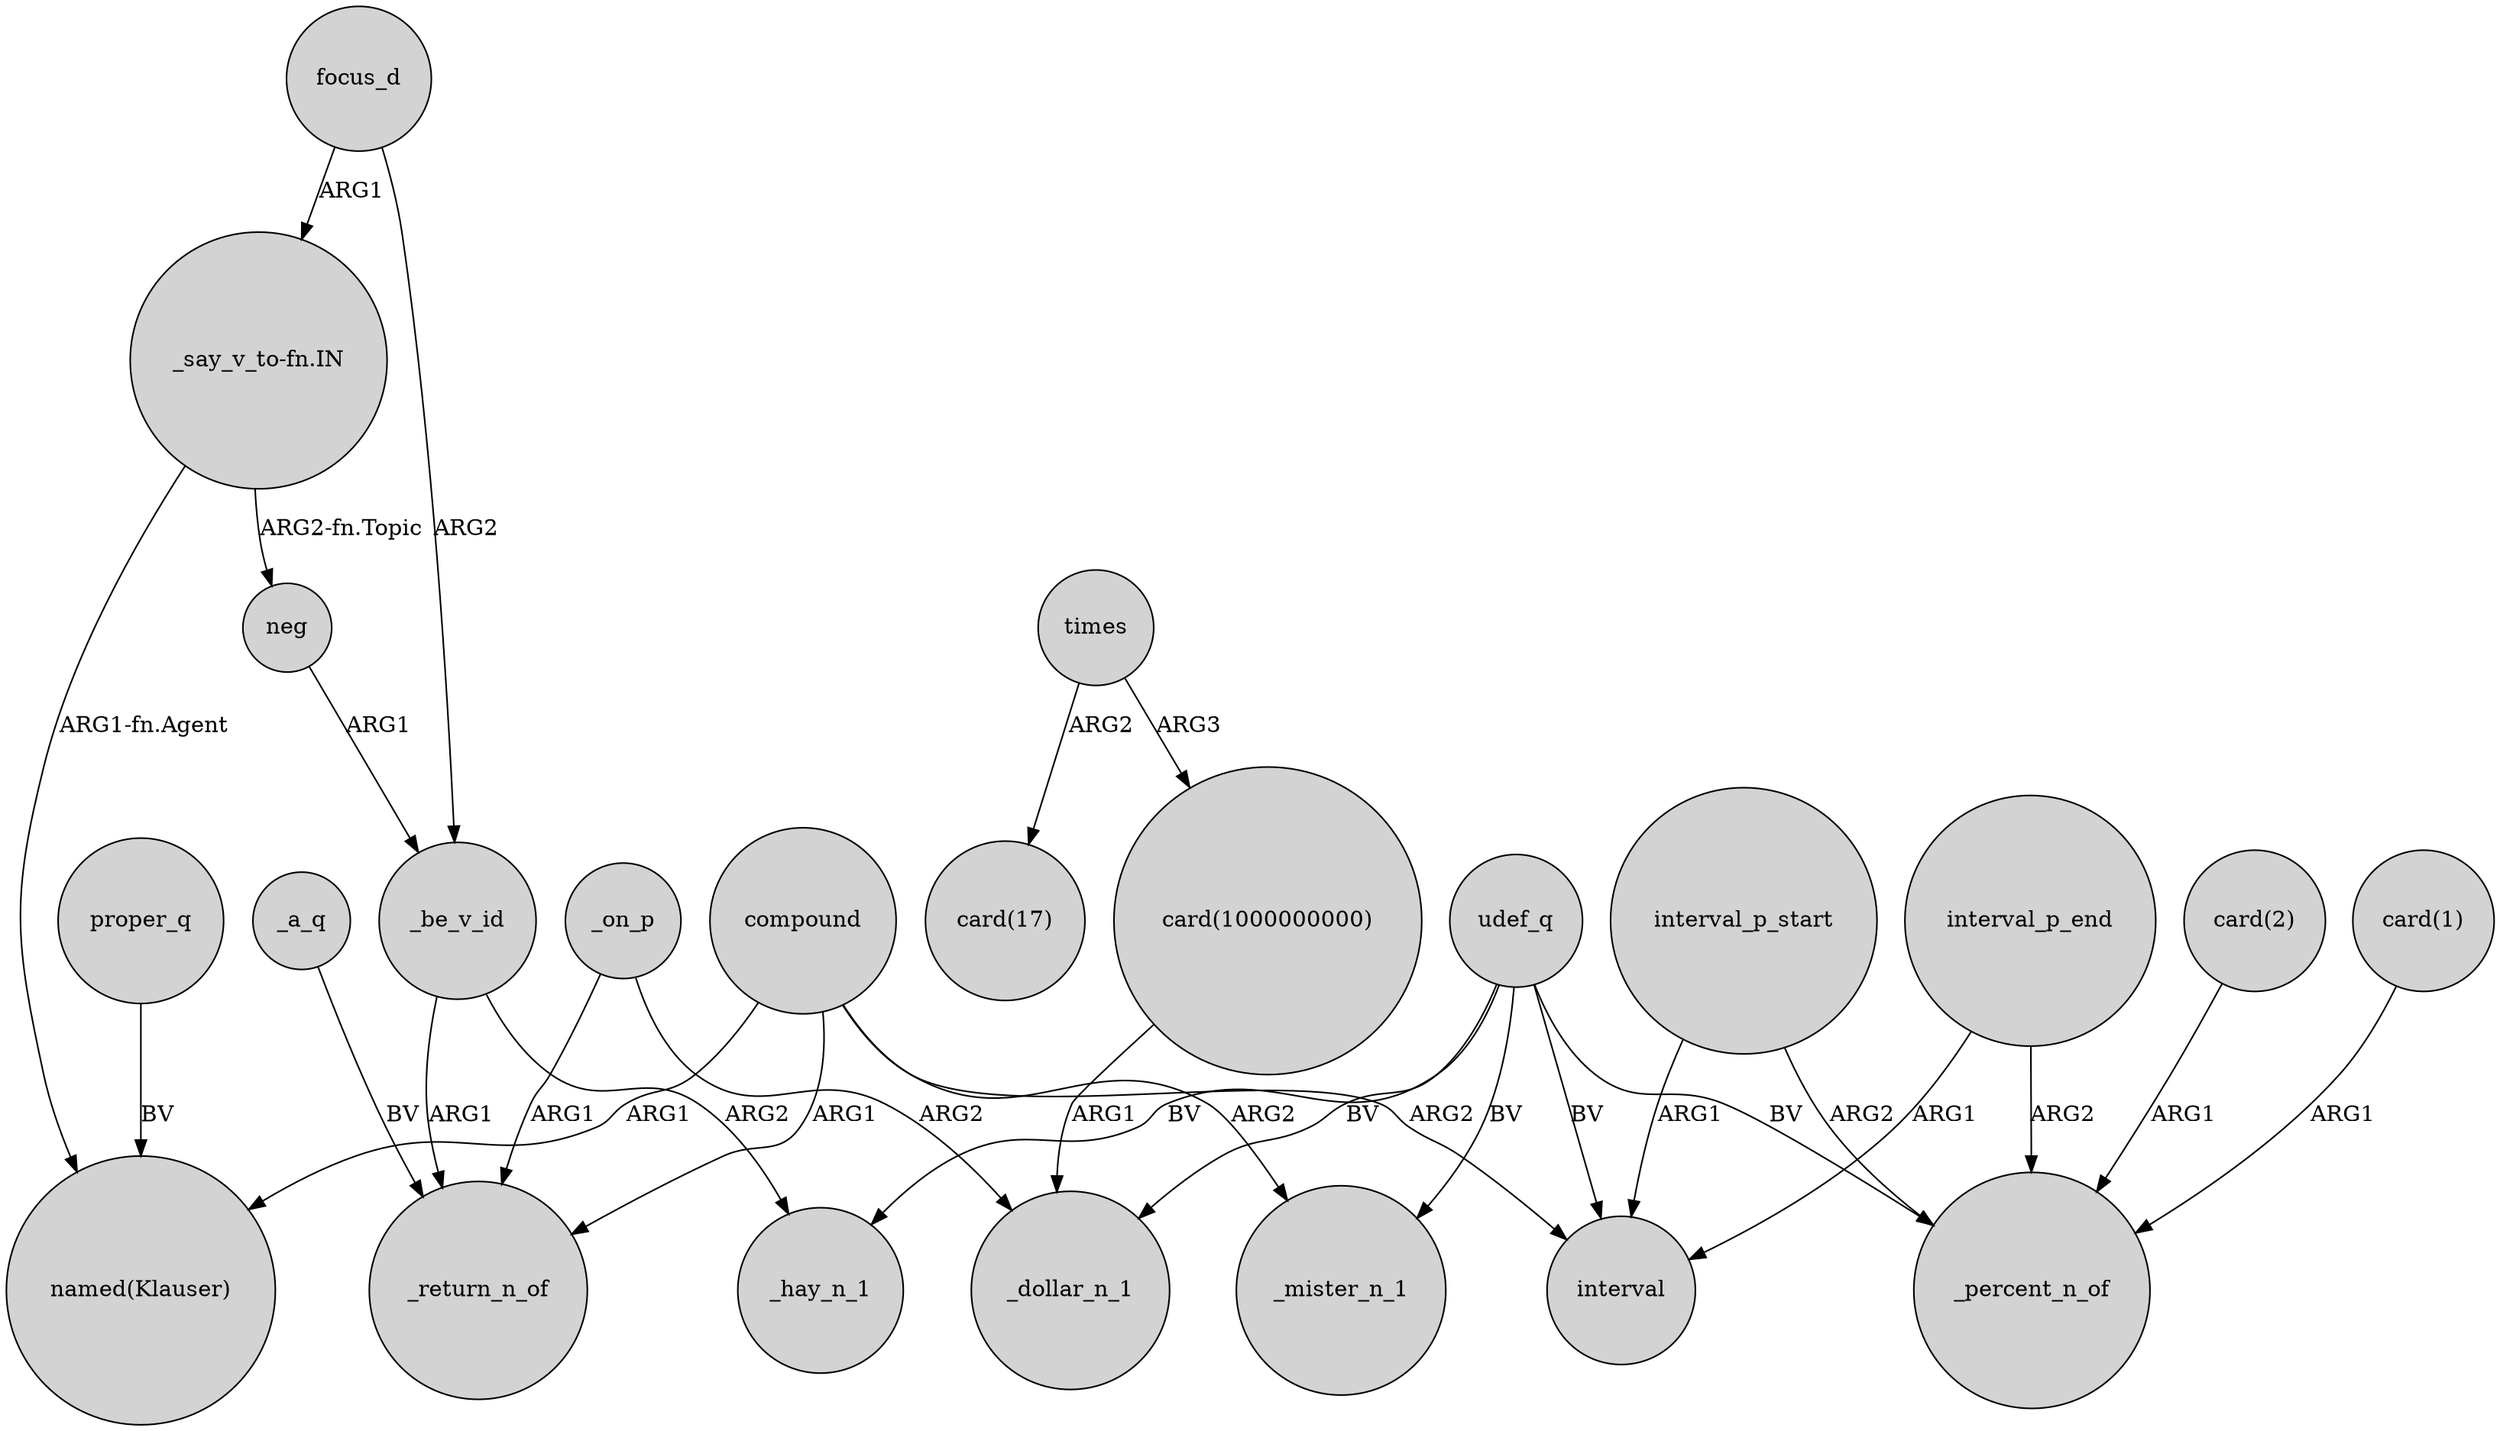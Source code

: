 digraph {
	node [shape=circle style=filled]
	focus_d -> _be_v_id [label=ARG2]
	"card(1)" -> _percent_n_of [label=ARG1]
	proper_q -> "named(Klauser)" [label=BV]
	"_say_v_to-fn.IN" -> "named(Klauser)" [label="ARG1-fn.Agent"]
	interval_p_start -> _percent_n_of [label=ARG2]
	compound -> _mister_n_1 [label=ARG2]
	udef_q -> _mister_n_1 [label=BV]
	"card(2)" -> _percent_n_of [label=ARG1]
	interval_p_end -> _percent_n_of [label=ARG2]
	times -> "card(1000000000)" [label=ARG3]
	_a_q -> _return_n_of [label=BV]
	_be_v_id -> _return_n_of [label=ARG1]
	interval_p_start -> interval [label=ARG1]
	_on_p -> _return_n_of [label=ARG1]
	compound -> interval [label=ARG2]
	compound -> "named(Klauser)" [label=ARG1]
	interval_p_end -> interval [label=ARG1]
	_on_p -> _dollar_n_1 [label=ARG2]
	"_say_v_to-fn.IN" -> neg [label="ARG2-fn.Topic"]
	neg -> _be_v_id [label=ARG1]
	times -> "card(17)" [label=ARG2]
	udef_q -> _percent_n_of [label=BV]
	udef_q -> _hay_n_1 [label=BV]
	"card(1000000000)" -> _dollar_n_1 [label=ARG1]
	_be_v_id -> _hay_n_1 [label=ARG2]
	compound -> _return_n_of [label=ARG1]
	udef_q -> interval [label=BV]
	udef_q -> _dollar_n_1 [label=BV]
	focus_d -> "_say_v_to-fn.IN" [label=ARG1]
}
